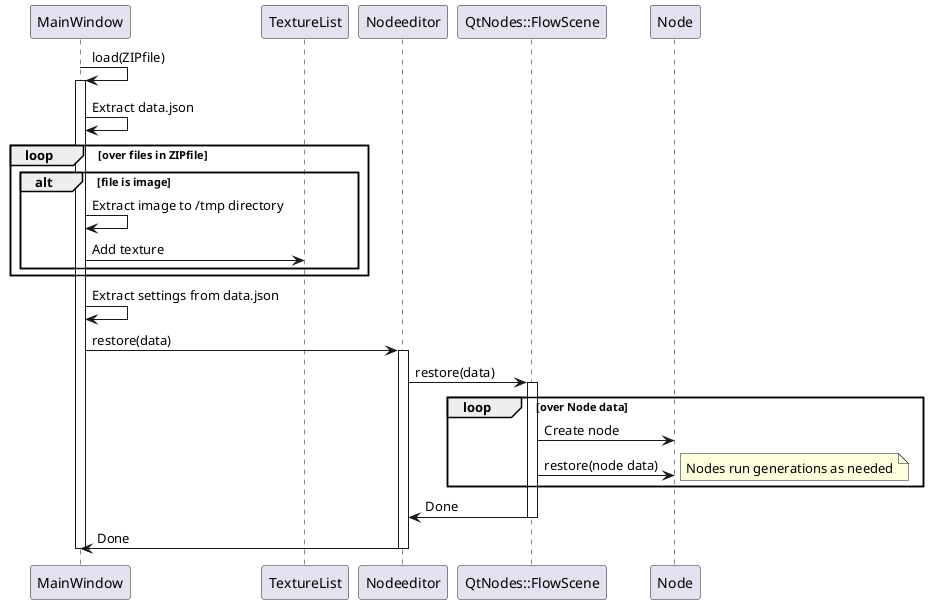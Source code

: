 @startuml
MainWindow -> MainWindow : load(ZIPfile)
activate MainWindow
MainWindow -> MainWindow : Extract data.json
loop over files in ZIPfile
    alt file is image
        MainWindow -> MainWindow : Extract image to /tmp directory
        MainWindow -> TextureList : Add texture
    end
end
MainWindow -> MainWindow : Extract settings from data.json
MainWindow -> Nodeeditor : restore(data)
activate Nodeeditor
Nodeeditor -> "QtNodes::FlowScene" : restore(data)
activate "QtNodes::FlowScene"
loop over Node data
    "QtNodes::FlowScene" -> Node : Create node
    "QtNodes::FlowScene" -> Node : restore(node data)
    note right: Nodes run generations as needed
end
"QtNodes::FlowScene" -> Nodeeditor : Done
deactivate "QtNodes::FlowScene"
Nodeeditor -> MainWindow : Done
deactivate Nodeeditor
deactivate MainWindow
@enduml